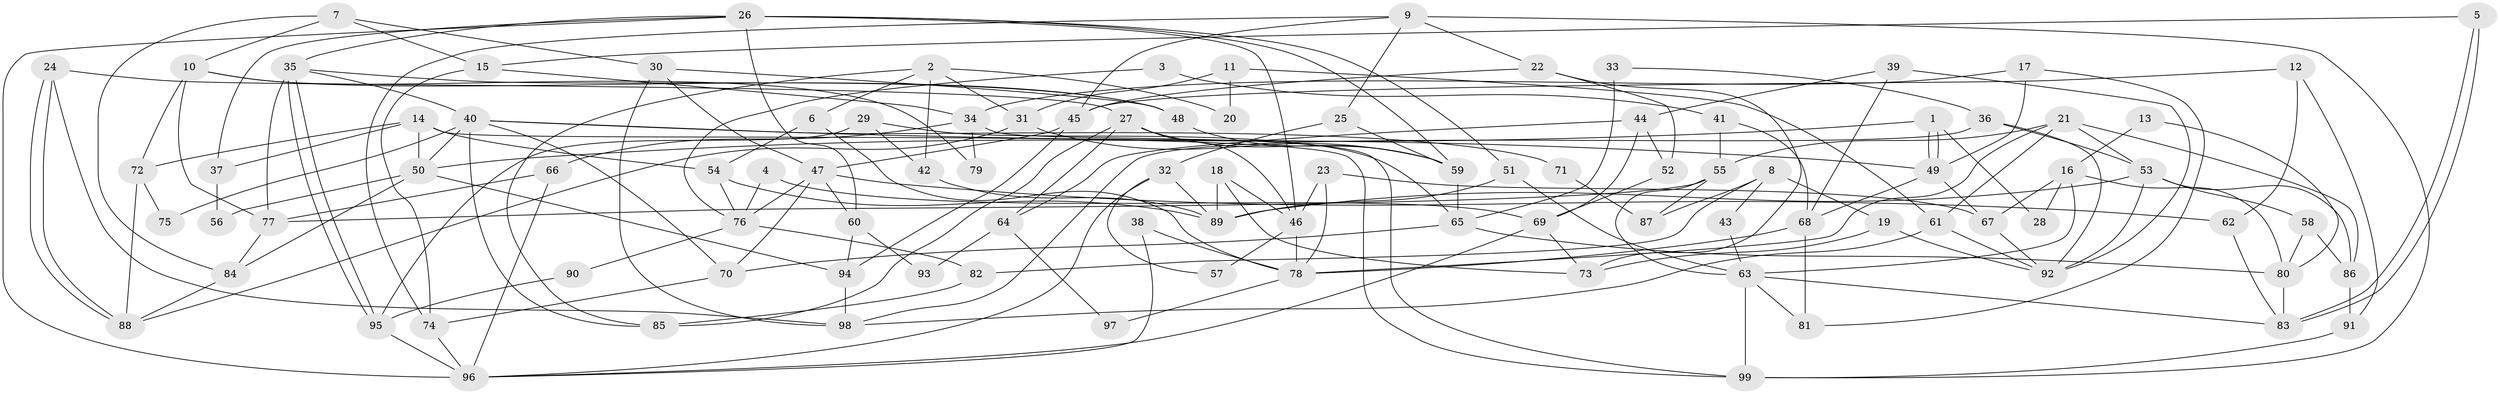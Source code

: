 // Generated by graph-tools (version 1.1) at 2025/11/02/27/25 16:11:20]
// undirected, 99 vertices, 198 edges
graph export_dot {
graph [start="1"]
  node [color=gray90,style=filled];
  1;
  2;
  3;
  4;
  5;
  6;
  7;
  8;
  9;
  10;
  11;
  12;
  13;
  14;
  15;
  16;
  17;
  18;
  19;
  20;
  21;
  22;
  23;
  24;
  25;
  26;
  27;
  28;
  29;
  30;
  31;
  32;
  33;
  34;
  35;
  36;
  37;
  38;
  39;
  40;
  41;
  42;
  43;
  44;
  45;
  46;
  47;
  48;
  49;
  50;
  51;
  52;
  53;
  54;
  55;
  56;
  57;
  58;
  59;
  60;
  61;
  62;
  63;
  64;
  65;
  66;
  67;
  68;
  69;
  70;
  71;
  72;
  73;
  74;
  75;
  76;
  77;
  78;
  79;
  80;
  81;
  82;
  83;
  84;
  85;
  86;
  87;
  88;
  89;
  90;
  91;
  92;
  93;
  94;
  95;
  96;
  97;
  98;
  99;
  1 -- 49;
  1 -- 49;
  1 -- 50;
  1 -- 28;
  2 -- 31;
  2 -- 85;
  2 -- 6;
  2 -- 20;
  2 -- 42;
  3 -- 76;
  3 -- 41;
  4 -- 76;
  4 -- 69;
  5 -- 83;
  5 -- 83;
  5 -- 15;
  6 -- 78;
  6 -- 54;
  7 -- 84;
  7 -- 30;
  7 -- 10;
  7 -- 15;
  8 -- 19;
  8 -- 82;
  8 -- 43;
  8 -- 87;
  9 -- 25;
  9 -- 22;
  9 -- 45;
  9 -- 74;
  9 -- 99;
  10 -- 77;
  10 -- 48;
  10 -- 72;
  10 -- 79;
  11 -- 31;
  11 -- 61;
  11 -- 20;
  12 -- 91;
  12 -- 45;
  12 -- 62;
  13 -- 16;
  13 -- 80;
  14 -- 54;
  14 -- 99;
  14 -- 37;
  14 -- 50;
  14 -- 72;
  15 -- 74;
  15 -- 34;
  16 -- 80;
  16 -- 63;
  16 -- 28;
  16 -- 67;
  17 -- 49;
  17 -- 34;
  17 -- 81;
  18 -- 46;
  18 -- 89;
  18 -- 73;
  19 -- 92;
  19 -- 73;
  21 -- 53;
  21 -- 78;
  21 -- 55;
  21 -- 61;
  21 -- 86;
  22 -- 52;
  22 -- 45;
  22 -- 73;
  23 -- 67;
  23 -- 78;
  23 -- 46;
  24 -- 98;
  24 -- 88;
  24 -- 88;
  24 -- 27;
  25 -- 32;
  25 -- 59;
  26 -- 35;
  26 -- 96;
  26 -- 37;
  26 -- 46;
  26 -- 51;
  26 -- 59;
  26 -- 60;
  27 -- 46;
  27 -- 59;
  27 -- 64;
  27 -- 85;
  29 -- 95;
  29 -- 42;
  29 -- 65;
  30 -- 48;
  30 -- 98;
  30 -- 47;
  31 -- 88;
  31 -- 59;
  32 -- 89;
  32 -- 96;
  32 -- 57;
  33 -- 65;
  33 -- 36;
  34 -- 99;
  34 -- 66;
  34 -- 79;
  35 -- 95;
  35 -- 95;
  35 -- 48;
  35 -- 40;
  35 -- 77;
  36 -- 98;
  36 -- 53;
  36 -- 92;
  37 -- 56;
  38 -- 78;
  38 -- 96;
  39 -- 68;
  39 -- 92;
  39 -- 44;
  40 -- 50;
  40 -- 49;
  40 -- 70;
  40 -- 71;
  40 -- 75;
  40 -- 85;
  41 -- 55;
  41 -- 68;
  42 -- 89;
  43 -- 63;
  44 -- 69;
  44 -- 52;
  44 -- 64;
  45 -- 47;
  45 -- 94;
  46 -- 57;
  46 -- 78;
  47 -- 70;
  47 -- 60;
  47 -- 62;
  47 -- 76;
  48 -- 59;
  49 -- 67;
  49 -- 68;
  50 -- 94;
  50 -- 56;
  50 -- 84;
  51 -- 63;
  51 -- 89;
  52 -- 69;
  53 -- 86;
  53 -- 92;
  53 -- 58;
  53 -- 89;
  54 -- 89;
  54 -- 76;
  55 -- 77;
  55 -- 63;
  55 -- 87;
  58 -- 80;
  58 -- 86;
  59 -- 65;
  60 -- 93;
  60 -- 94;
  61 -- 92;
  61 -- 98;
  62 -- 83;
  63 -- 83;
  63 -- 81;
  63 -- 99;
  64 -- 93;
  64 -- 97;
  65 -- 70;
  65 -- 80;
  66 -- 77;
  66 -- 96;
  67 -- 92;
  68 -- 81;
  68 -- 78;
  69 -- 96;
  69 -- 73;
  70 -- 74;
  71 -- 87;
  72 -- 75;
  72 -- 88;
  74 -- 96;
  76 -- 82;
  76 -- 90;
  77 -- 84;
  78 -- 97;
  80 -- 83;
  82 -- 85;
  84 -- 88;
  86 -- 91;
  90 -- 95;
  91 -- 99;
  94 -- 98;
  95 -- 96;
}
